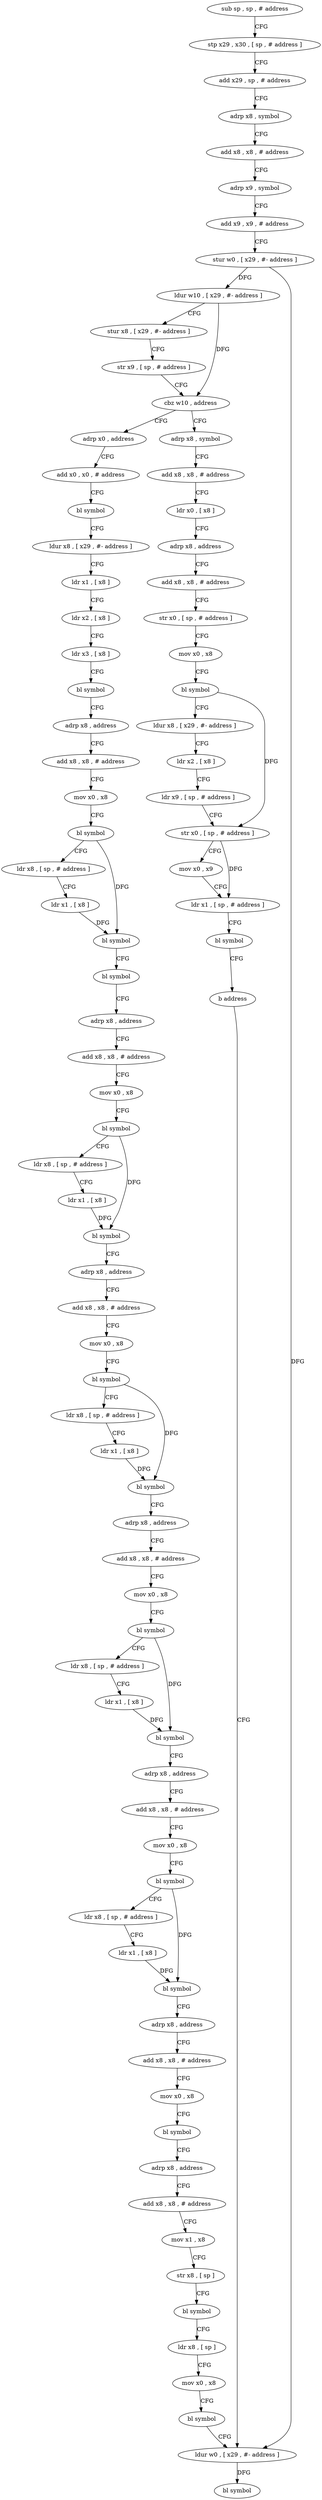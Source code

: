 digraph "func" {
"4199964" [label = "sub sp , sp , # address" ]
"4199968" [label = "stp x29 , x30 , [ sp , # address ]" ]
"4199972" [label = "add x29 , sp , # address" ]
"4199976" [label = "adrp x8 , symbol" ]
"4199980" [label = "add x8 , x8 , # address" ]
"4199984" [label = "adrp x9 , symbol" ]
"4199988" [label = "add x9 , x9 , # address" ]
"4199992" [label = "stur w0 , [ x29 , #- address ]" ]
"4199996" [label = "ldur w10 , [ x29 , #- address ]" ]
"4200000" [label = "stur x8 , [ x29 , #- address ]" ]
"4200004" [label = "str x9 , [ sp , # address ]" ]
"4200008" [label = "cbz w10 , address" ]
"4200076" [label = "adrp x0 , address" ]
"4200012" [label = "adrp x8 , symbol" ]
"4200080" [label = "add x0 , x0 , # address" ]
"4200084" [label = "bl symbol" ]
"4200088" [label = "ldur x8 , [ x29 , #- address ]" ]
"4200092" [label = "ldr x1 , [ x8 ]" ]
"4200096" [label = "ldr x2 , [ x8 ]" ]
"4200100" [label = "ldr x3 , [ x8 ]" ]
"4200104" [label = "bl symbol" ]
"4200108" [label = "adrp x8 , address" ]
"4200112" [label = "add x8 , x8 , # address" ]
"4200116" [label = "mov x0 , x8" ]
"4200120" [label = "bl symbol" ]
"4200124" [label = "ldr x8 , [ sp , # address ]" ]
"4200128" [label = "ldr x1 , [ x8 ]" ]
"4200132" [label = "bl symbol" ]
"4200136" [label = "bl symbol" ]
"4200140" [label = "adrp x8 , address" ]
"4200144" [label = "add x8 , x8 , # address" ]
"4200148" [label = "mov x0 , x8" ]
"4200152" [label = "bl symbol" ]
"4200156" [label = "ldr x8 , [ sp , # address ]" ]
"4200160" [label = "ldr x1 , [ x8 ]" ]
"4200164" [label = "bl symbol" ]
"4200168" [label = "adrp x8 , address" ]
"4200172" [label = "add x8 , x8 , # address" ]
"4200176" [label = "mov x0 , x8" ]
"4200180" [label = "bl symbol" ]
"4200184" [label = "ldr x8 , [ sp , # address ]" ]
"4200188" [label = "ldr x1 , [ x8 ]" ]
"4200192" [label = "bl symbol" ]
"4200196" [label = "adrp x8 , address" ]
"4200200" [label = "add x8 , x8 , # address" ]
"4200204" [label = "mov x0 , x8" ]
"4200208" [label = "bl symbol" ]
"4200212" [label = "ldr x8 , [ sp , # address ]" ]
"4200216" [label = "ldr x1 , [ x8 ]" ]
"4200220" [label = "bl symbol" ]
"4200224" [label = "adrp x8 , address" ]
"4200228" [label = "add x8 , x8 , # address" ]
"4200232" [label = "mov x0 , x8" ]
"4200236" [label = "bl symbol" ]
"4200240" [label = "ldr x8 , [ sp , # address ]" ]
"4200244" [label = "ldr x1 , [ x8 ]" ]
"4200248" [label = "bl symbol" ]
"4200252" [label = "adrp x8 , address" ]
"4200256" [label = "add x8 , x8 , # address" ]
"4200260" [label = "mov x0 , x8" ]
"4200264" [label = "bl symbol" ]
"4200268" [label = "adrp x8 , address" ]
"4200272" [label = "add x8 , x8 , # address" ]
"4200276" [label = "mov x1 , x8" ]
"4200280" [label = "str x8 , [ sp ]" ]
"4200284" [label = "bl symbol" ]
"4200288" [label = "ldr x8 , [ sp ]" ]
"4200292" [label = "mov x0 , x8" ]
"4200296" [label = "bl symbol" ]
"4200300" [label = "ldur w0 , [ x29 , #- address ]" ]
"4200016" [label = "add x8 , x8 , # address" ]
"4200020" [label = "ldr x0 , [ x8 ]" ]
"4200024" [label = "adrp x8 , address" ]
"4200028" [label = "add x8 , x8 , # address" ]
"4200032" [label = "str x0 , [ sp , # address ]" ]
"4200036" [label = "mov x0 , x8" ]
"4200040" [label = "bl symbol" ]
"4200044" [label = "ldur x8 , [ x29 , #- address ]" ]
"4200048" [label = "ldr x2 , [ x8 ]" ]
"4200052" [label = "ldr x9 , [ sp , # address ]" ]
"4200056" [label = "str x0 , [ sp , # address ]" ]
"4200060" [label = "mov x0 , x9" ]
"4200064" [label = "ldr x1 , [ sp , # address ]" ]
"4200068" [label = "bl symbol" ]
"4200072" [label = "b address" ]
"4200304" [label = "bl symbol" ]
"4199964" -> "4199968" [ label = "CFG" ]
"4199968" -> "4199972" [ label = "CFG" ]
"4199972" -> "4199976" [ label = "CFG" ]
"4199976" -> "4199980" [ label = "CFG" ]
"4199980" -> "4199984" [ label = "CFG" ]
"4199984" -> "4199988" [ label = "CFG" ]
"4199988" -> "4199992" [ label = "CFG" ]
"4199992" -> "4199996" [ label = "DFG" ]
"4199992" -> "4200300" [ label = "DFG" ]
"4199996" -> "4200000" [ label = "CFG" ]
"4199996" -> "4200008" [ label = "DFG" ]
"4200000" -> "4200004" [ label = "CFG" ]
"4200004" -> "4200008" [ label = "CFG" ]
"4200008" -> "4200076" [ label = "CFG" ]
"4200008" -> "4200012" [ label = "CFG" ]
"4200076" -> "4200080" [ label = "CFG" ]
"4200012" -> "4200016" [ label = "CFG" ]
"4200080" -> "4200084" [ label = "CFG" ]
"4200084" -> "4200088" [ label = "CFG" ]
"4200088" -> "4200092" [ label = "CFG" ]
"4200092" -> "4200096" [ label = "CFG" ]
"4200096" -> "4200100" [ label = "CFG" ]
"4200100" -> "4200104" [ label = "CFG" ]
"4200104" -> "4200108" [ label = "CFG" ]
"4200108" -> "4200112" [ label = "CFG" ]
"4200112" -> "4200116" [ label = "CFG" ]
"4200116" -> "4200120" [ label = "CFG" ]
"4200120" -> "4200124" [ label = "CFG" ]
"4200120" -> "4200132" [ label = "DFG" ]
"4200124" -> "4200128" [ label = "CFG" ]
"4200128" -> "4200132" [ label = "DFG" ]
"4200132" -> "4200136" [ label = "CFG" ]
"4200136" -> "4200140" [ label = "CFG" ]
"4200140" -> "4200144" [ label = "CFG" ]
"4200144" -> "4200148" [ label = "CFG" ]
"4200148" -> "4200152" [ label = "CFG" ]
"4200152" -> "4200156" [ label = "CFG" ]
"4200152" -> "4200164" [ label = "DFG" ]
"4200156" -> "4200160" [ label = "CFG" ]
"4200160" -> "4200164" [ label = "DFG" ]
"4200164" -> "4200168" [ label = "CFG" ]
"4200168" -> "4200172" [ label = "CFG" ]
"4200172" -> "4200176" [ label = "CFG" ]
"4200176" -> "4200180" [ label = "CFG" ]
"4200180" -> "4200184" [ label = "CFG" ]
"4200180" -> "4200192" [ label = "DFG" ]
"4200184" -> "4200188" [ label = "CFG" ]
"4200188" -> "4200192" [ label = "DFG" ]
"4200192" -> "4200196" [ label = "CFG" ]
"4200196" -> "4200200" [ label = "CFG" ]
"4200200" -> "4200204" [ label = "CFG" ]
"4200204" -> "4200208" [ label = "CFG" ]
"4200208" -> "4200212" [ label = "CFG" ]
"4200208" -> "4200220" [ label = "DFG" ]
"4200212" -> "4200216" [ label = "CFG" ]
"4200216" -> "4200220" [ label = "DFG" ]
"4200220" -> "4200224" [ label = "CFG" ]
"4200224" -> "4200228" [ label = "CFG" ]
"4200228" -> "4200232" [ label = "CFG" ]
"4200232" -> "4200236" [ label = "CFG" ]
"4200236" -> "4200240" [ label = "CFG" ]
"4200236" -> "4200248" [ label = "DFG" ]
"4200240" -> "4200244" [ label = "CFG" ]
"4200244" -> "4200248" [ label = "DFG" ]
"4200248" -> "4200252" [ label = "CFG" ]
"4200252" -> "4200256" [ label = "CFG" ]
"4200256" -> "4200260" [ label = "CFG" ]
"4200260" -> "4200264" [ label = "CFG" ]
"4200264" -> "4200268" [ label = "CFG" ]
"4200268" -> "4200272" [ label = "CFG" ]
"4200272" -> "4200276" [ label = "CFG" ]
"4200276" -> "4200280" [ label = "CFG" ]
"4200280" -> "4200284" [ label = "CFG" ]
"4200284" -> "4200288" [ label = "CFG" ]
"4200288" -> "4200292" [ label = "CFG" ]
"4200292" -> "4200296" [ label = "CFG" ]
"4200296" -> "4200300" [ label = "CFG" ]
"4200300" -> "4200304" [ label = "DFG" ]
"4200016" -> "4200020" [ label = "CFG" ]
"4200020" -> "4200024" [ label = "CFG" ]
"4200024" -> "4200028" [ label = "CFG" ]
"4200028" -> "4200032" [ label = "CFG" ]
"4200032" -> "4200036" [ label = "CFG" ]
"4200036" -> "4200040" [ label = "CFG" ]
"4200040" -> "4200044" [ label = "CFG" ]
"4200040" -> "4200056" [ label = "DFG" ]
"4200044" -> "4200048" [ label = "CFG" ]
"4200048" -> "4200052" [ label = "CFG" ]
"4200052" -> "4200056" [ label = "CFG" ]
"4200056" -> "4200060" [ label = "CFG" ]
"4200056" -> "4200064" [ label = "DFG" ]
"4200060" -> "4200064" [ label = "CFG" ]
"4200064" -> "4200068" [ label = "CFG" ]
"4200068" -> "4200072" [ label = "CFG" ]
"4200072" -> "4200300" [ label = "CFG" ]
}
